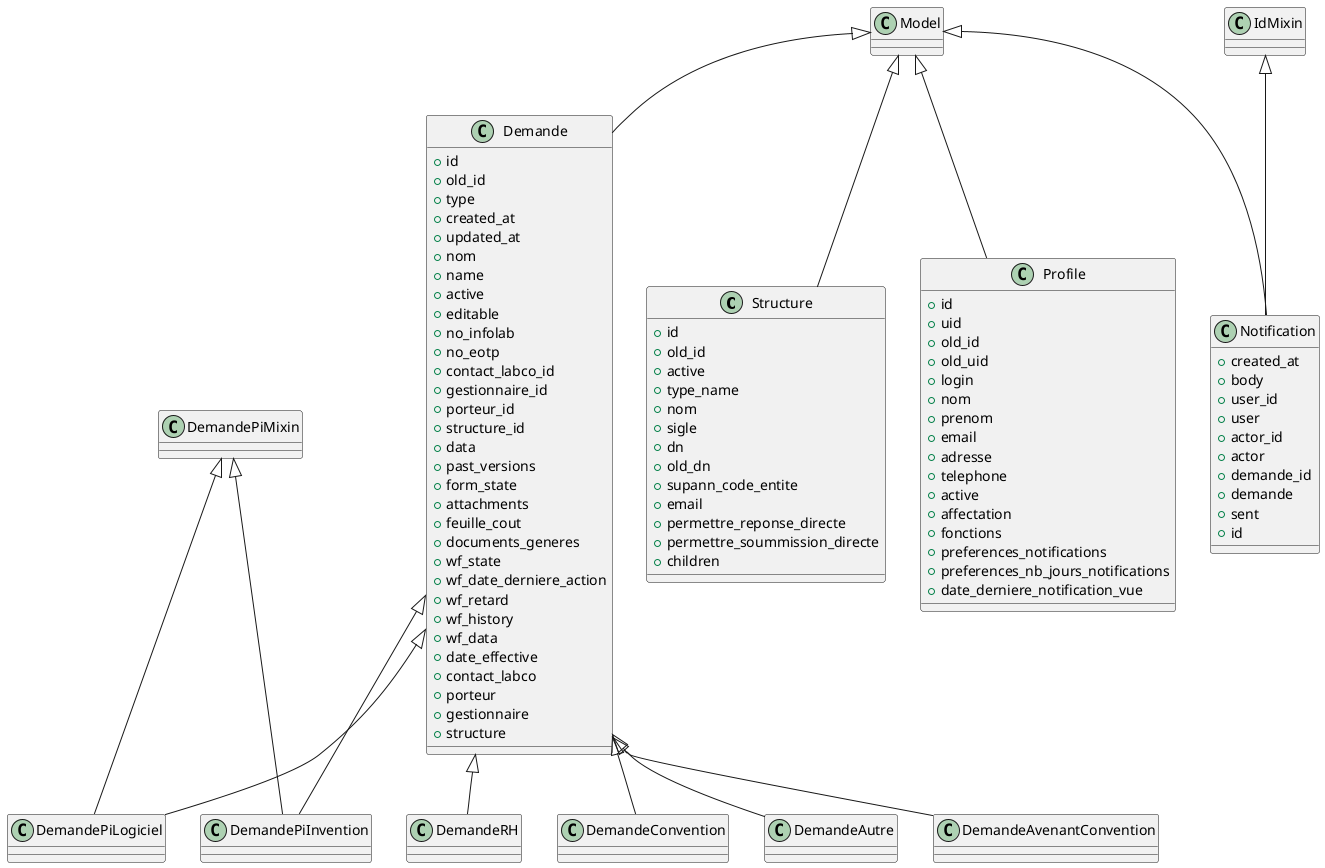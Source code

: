 @startuml
class Structure {
  +id
  +old_id
  +active
  +type_name
  +nom
  +sigle
  +dn
  +old_dn
  +supann_code_entite
  +email
  +permettre_reponse_directe
  +permettre_soummission_directe
  +children
}
class Notification {
  +created_at
  +body
  +user_id
  +user
  +actor_id
  +actor
  +demande_id
  +demande
  +sent
  +id
}
class DemandePiLogiciel {
}
class Profile {
  +id
  +uid
  +old_id
  +old_uid
  +login
  +nom
  +prenom
  +email
  +adresse
  +telephone
  +active
  +affectation
  +fonctions
  +preferences_notifications
  +preferences_nb_jours_notifications
  +date_derniere_notification_vue
}
class Demande {
  +id
  +old_id
  +type
  +created_at
  +updated_at
  +nom
  +name
  +active
  +editable
  +no_infolab
  +no_eotp
  +contact_labco_id
  +gestionnaire_id
  +porteur_id
  +structure_id
  +data
  +past_versions
  +form_state
  +attachments
  +feuille_cout
  +documents_generes
  +wf_state
  +wf_date_derniere_action
  +wf_retard
  +wf_history
  +wf_data
  +date_effective
  +contact_labco
  +porteur
  +gestionnaire
  +structure
}
class DemandeAutre {
}
class DemandeAvenantConvention {
}
class DemandeRH {
}
class DemandeConvention {
}
class DemandePiInvention {
}

Structure -up-|> Model
Notification -up-|> IdMixin
Notification -up-|> Model
DemandePiLogiciel -up-|> Demande
DemandePiLogiciel -up-|> DemandePiMixin
Profile -up-|> Model
Demande -up-|> Model
DemandeAutre -up-|> Demande
DemandeAvenantConvention -up-|> Demande
DemandeRH -up-|> Demande
DemandeConvention -up-|> Demande
DemandePiInvention -up-|> Demande
DemandePiInvention -up-|> DemandePiMixin

@enduml
